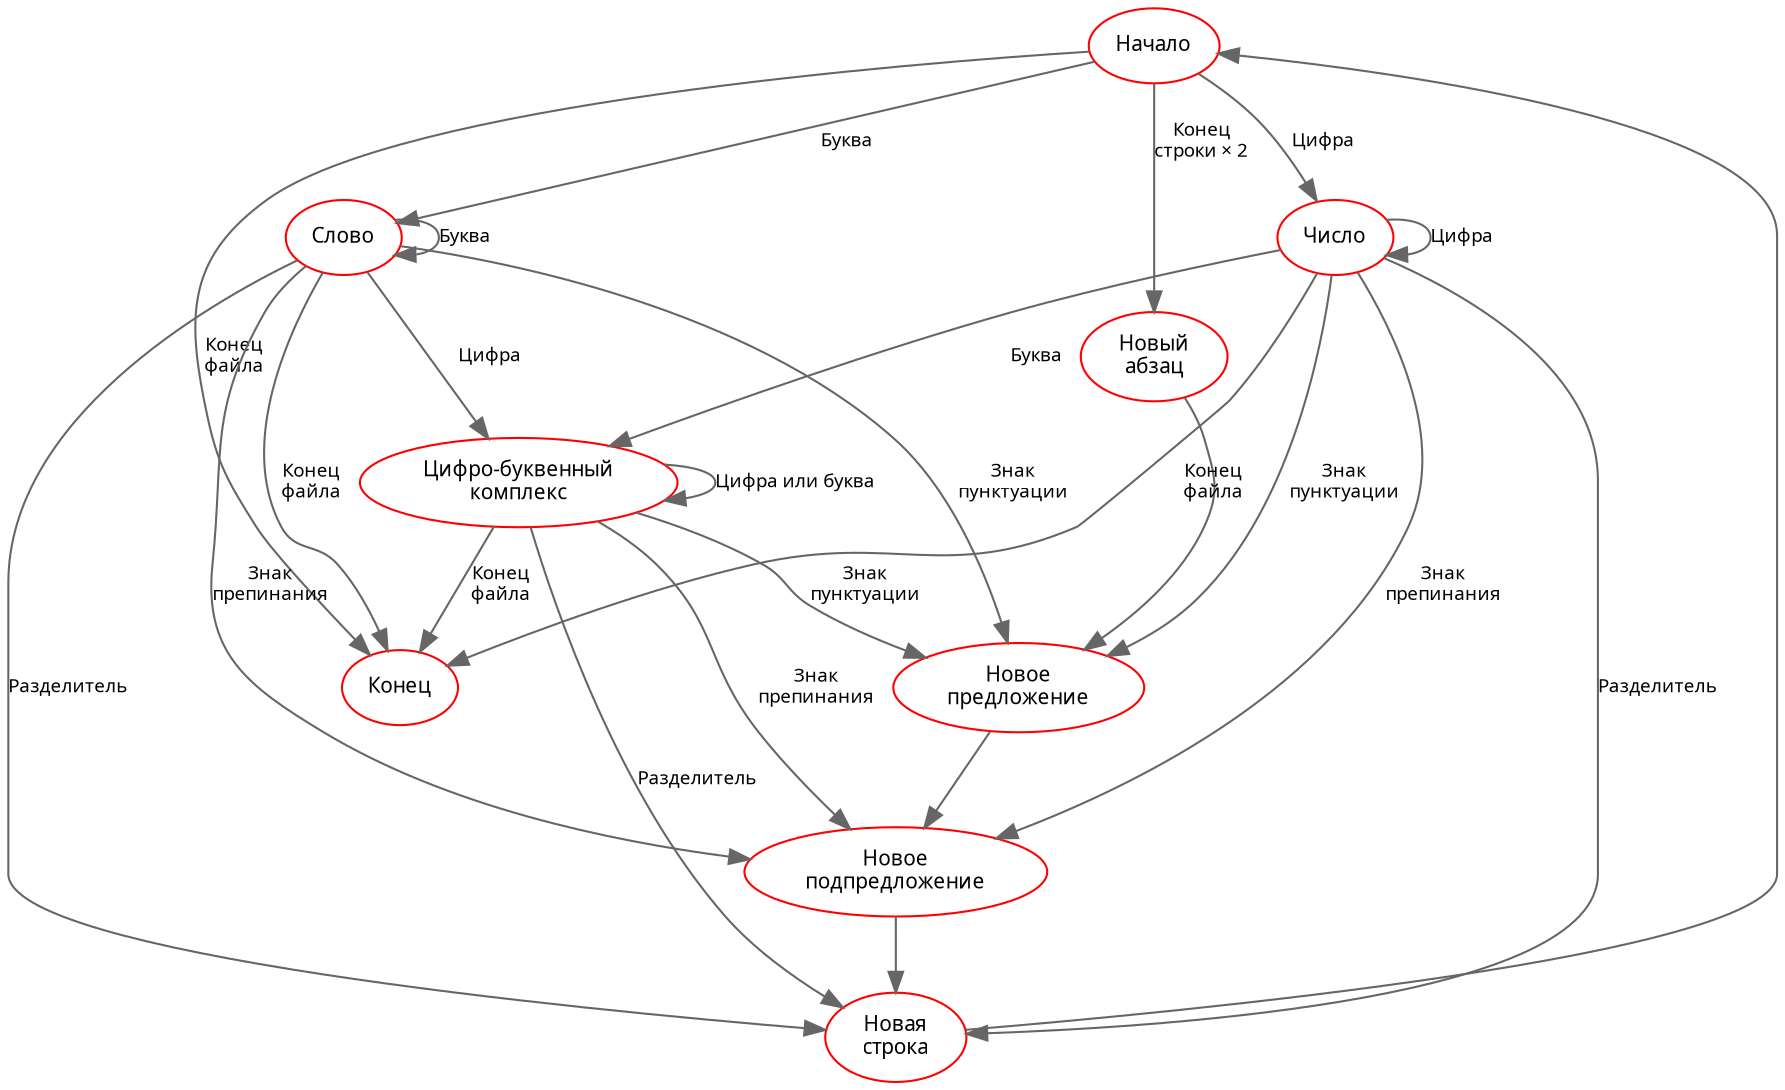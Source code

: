 digraph GreebParser {
  graph [];
  edge [ fontname="PT Sans", fontsize=9, color="#666666" ];
  node [ fontname="PT Sans", fontsize=10, color="#ff0000" ];
  "Начало" -> "Конец" [ label="Конец\nфайла" ];
  "Начало" -> "Новый\nабзац" [ label="Конец\nстроки × 2" ];
  "Начало" -> "Слово" [ label="Буква" ];
  "Начало" -> "Число" [ label="Цифра" ];
  "Слово" -> "Слово" [ label="Буква" ];
  "Слово" -> "Цифро-буквенный\nкомплекс" [ label="Цифра" ];
  "Слово" -> "Новая\nстрока" [ label="Разделитель" ];
  "Слово" -> "Новое\nподпредложение" [ label="Знак\nпрепинания" ];
  "Слово" -> "Новое\nпредложение" [ label="Знак\nпунктуации" ];
  "Слово" -> "Конец" [ label="Конец\nфайла" ];
  "Число" -> "Число" [ label="Цифра" ];
  "Число" -> "Цифро-буквенный\nкомплекс" [ label="Буква" ];
  "Число" -> "Новая\nстрока" [ label="Разделитель" ];
  "Число" -> "Новое\nподпредложение" [ label="Знак\nпрепинания" ];
  "Число" -> "Новое\nпредложение" [ label="Знак\nпунктуации" ];
  "Число" -> "Конец" [ label="Конец\nфайла" ];
  "Цифро-буквенный\nкомплекс" -> "Цифро-буквенный\nкомплекс" [ label="Цифра или буква" ];
  "Цифро-буквенный\nкомплекс" -> "Новая\nстрока" [ label="Разделитель" ];
  "Цифро-буквенный\nкомплекс" -> "Новое\nподпредложение" [ label="Знак\nпрепинания" ];
  "Цифро-буквенный\nкомплекс" -> "Новое\nпредложение" [ label="Знак\nпунктуации" ];
  "Цифро-буквенный\nкомплекс" -> "Конец" [ label="Конец\nфайла" ];
  "Новый\nабзац" -> "Новое\nпредложение";
  "Новое\nпредложение" -> "Новое\nподпредложение";
  "Новое\nподпредложение" -> "Новая\nстрока";
  "Новая\nстрока" -> "Начало";
}

// vim: filetype=dot:softtabstop=2:shiftwidth=2:expandtab
